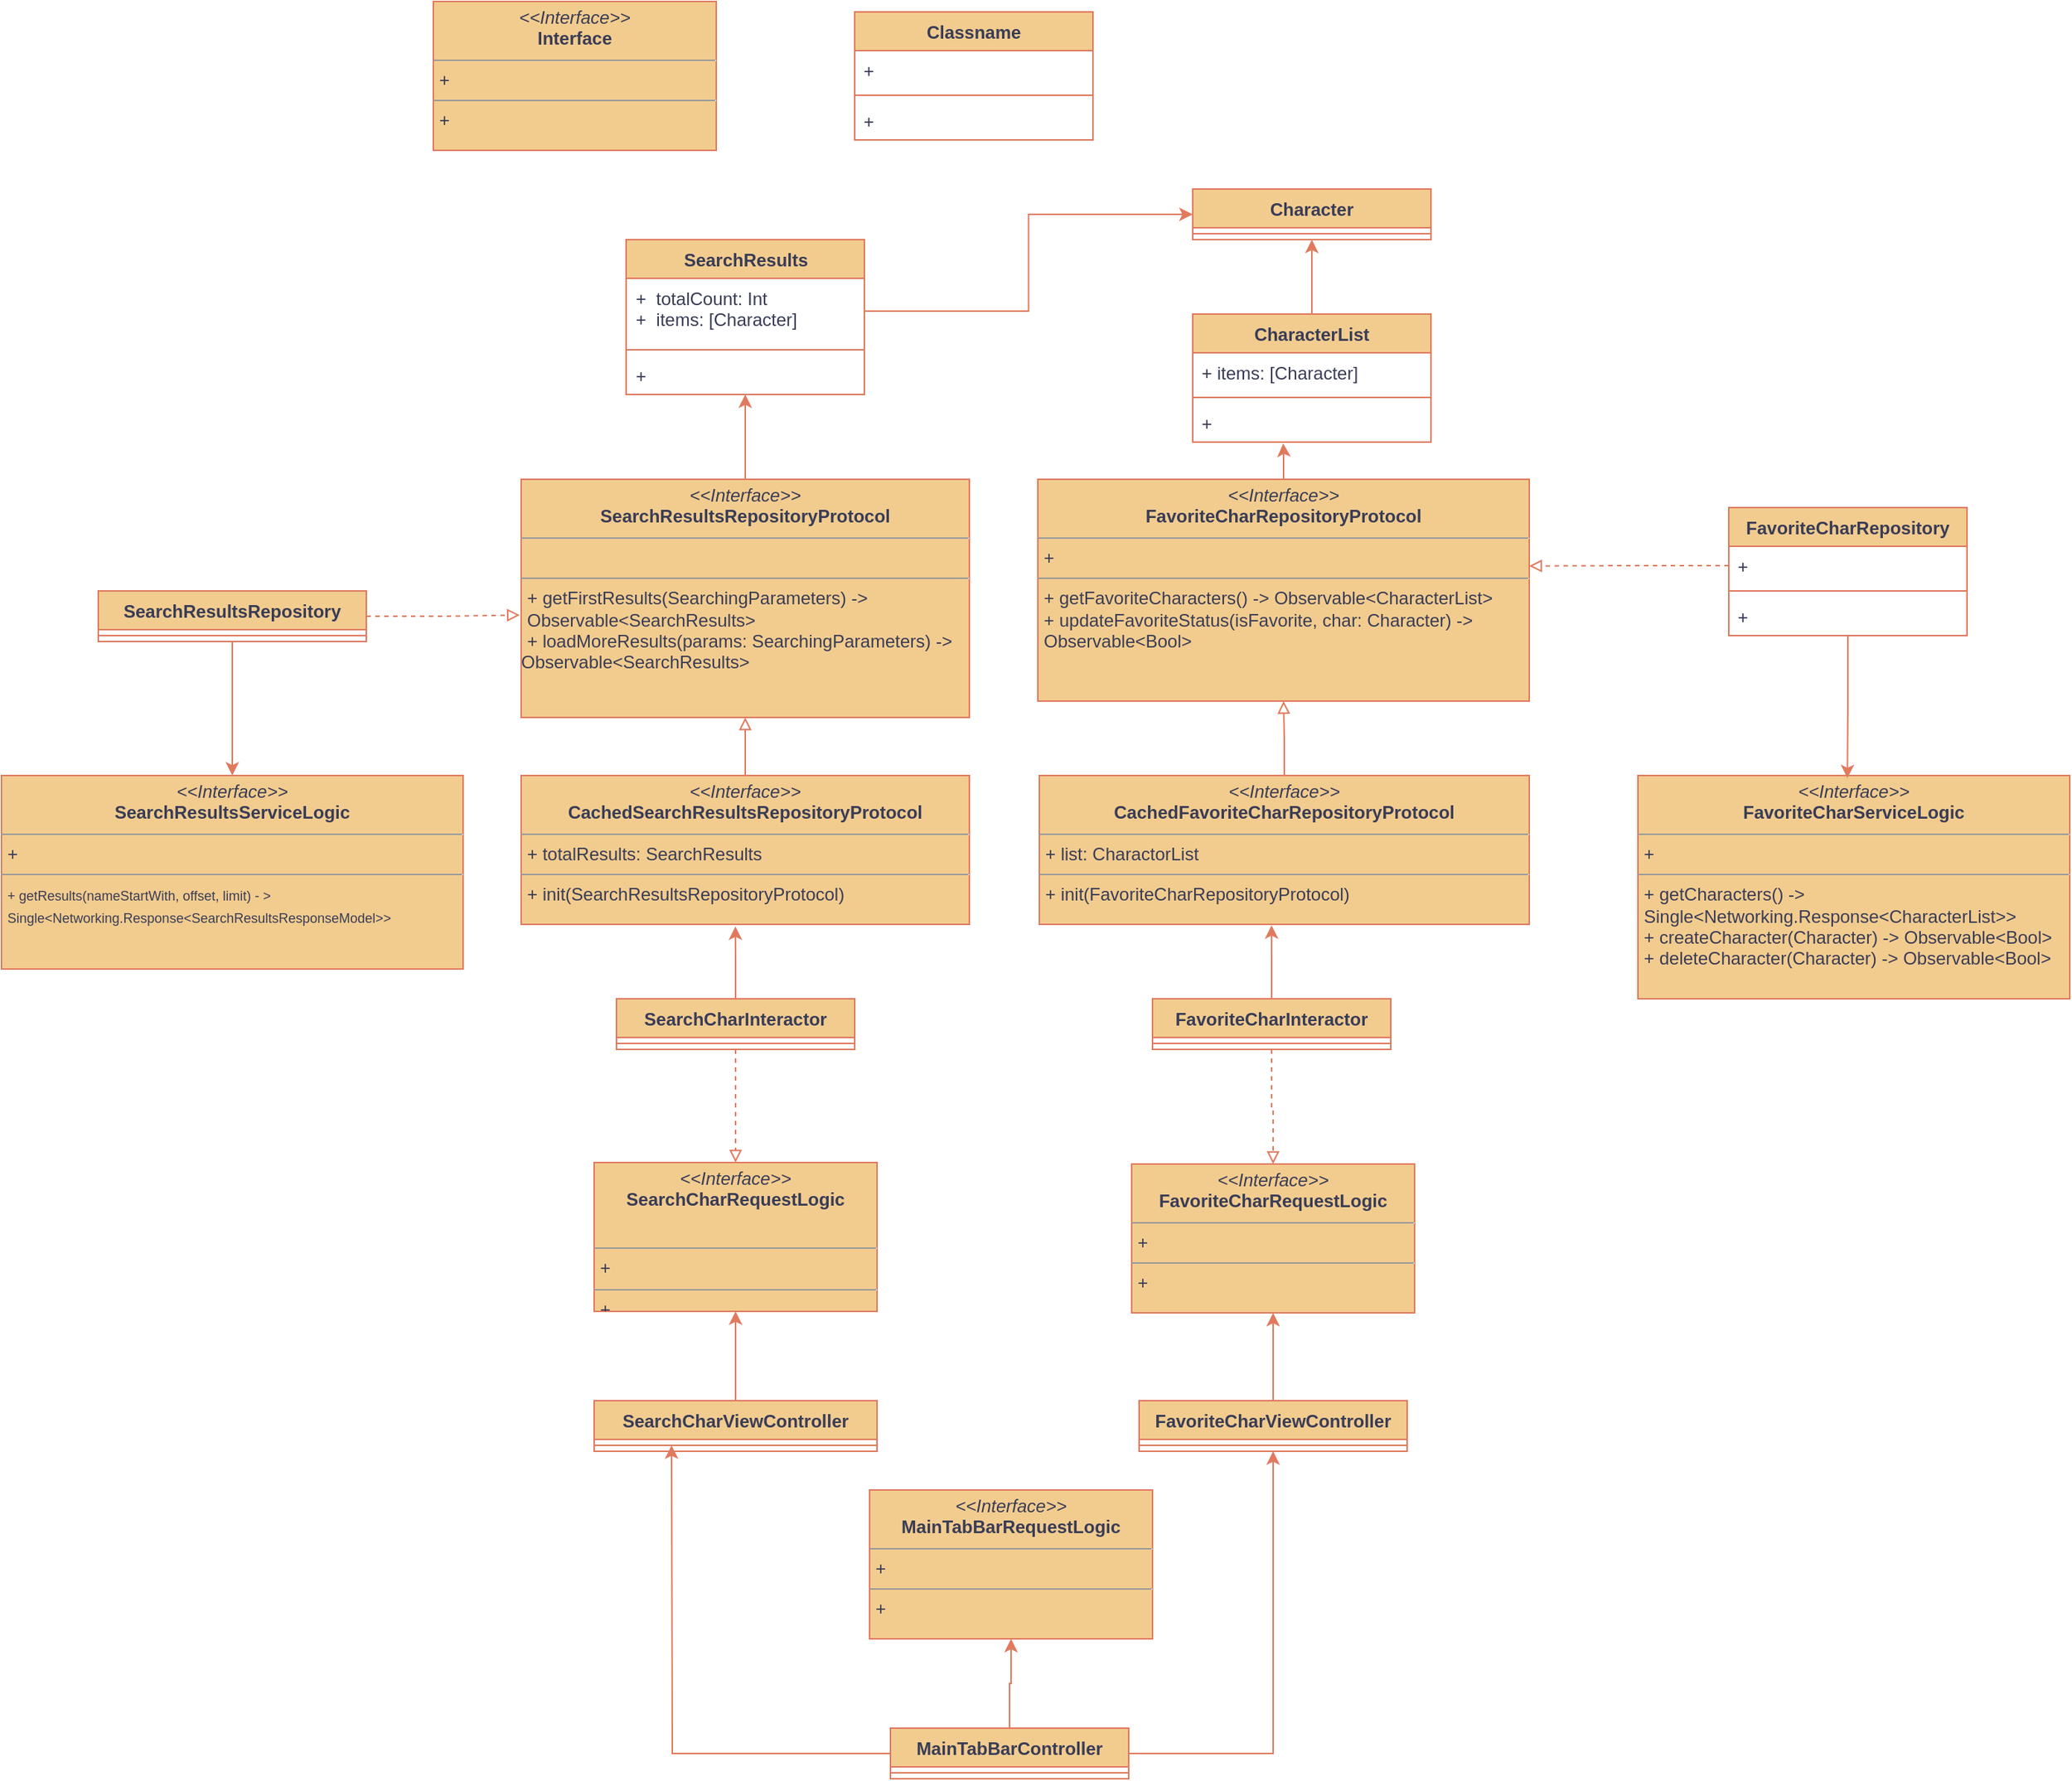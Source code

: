 <mxfile version="22.0.4" type="github">
  <diagram id="C5RBs43oDa-KdzZeNtuy" name="Page-1">
    <mxGraphModel dx="1528" dy="2842" grid="1" gridSize="10" guides="1" tooltips="1" connect="1" arrows="1" fold="1" page="1" pageScale="1" pageWidth="827" pageHeight="1169" math="0" shadow="0">
      <root>
        <mxCell id="WIyWlLk6GJQsqaUBKTNV-0" />
        <mxCell id="WIyWlLk6GJQsqaUBKTNV-1" parent="WIyWlLk6GJQsqaUBKTNV-0" />
        <mxCell id="f-Z6L1r773SYtQeEaMR6-0" value="&lt;p style=&quot;margin:0px;margin-top:4px;text-align:center;&quot;&gt;&lt;i&gt;&amp;lt;&amp;lt;Interface&amp;gt;&amp;gt;&lt;/i&gt;&lt;br&gt;&lt;b&gt;Interface&lt;/b&gt;&lt;/p&gt;&lt;hr size=&quot;1&quot;&gt;&lt;p style=&quot;margin:0px;margin-left:4px;&quot;&gt;+&amp;nbsp;&lt;br&gt;&lt;/p&gt;&lt;hr size=&quot;1&quot;&gt;&lt;p style=&quot;margin:0px;margin-left:4px;&quot;&gt;+&amp;nbsp;&lt;br&gt;&lt;/p&gt;" style="verticalAlign=top;align=left;overflow=fill;fontSize=12;fontFamily=Helvetica;html=1;whiteSpace=wrap;labelBackgroundColor=none;fillColor=#F2CC8F;strokeColor=#E07A5F;fontColor=#393C56;" vertex="1" parent="WIyWlLk6GJQsqaUBKTNV-1">
          <mxGeometry x="100" y="-1620" width="190" height="100" as="geometry" />
        </mxCell>
        <mxCell id="f-Z6L1r773SYtQeEaMR6-13" style="edgeStyle=orthogonalEdgeStyle;rounded=0;orthogonalLoop=1;jettySize=auto;html=1;labelBackgroundColor=none;strokeColor=#E07A5F;fontColor=default;" edge="1" parent="WIyWlLk6GJQsqaUBKTNV-1" source="f-Z6L1r773SYtQeEaMR6-5">
          <mxGeometry relative="1" as="geometry">
            <mxPoint x="260" y="-650" as="targetPoint" />
          </mxGeometry>
        </mxCell>
        <mxCell id="f-Z6L1r773SYtQeEaMR6-14" style="edgeStyle=orthogonalEdgeStyle;rounded=0;orthogonalLoop=1;jettySize=auto;html=1;entryX=0.5;entryY=1;entryDx=0;entryDy=0;labelBackgroundColor=none;strokeColor=#E07A5F;fontColor=default;" edge="1" parent="WIyWlLk6GJQsqaUBKTNV-1" source="f-Z6L1r773SYtQeEaMR6-5" target="f-Z6L1r773SYtQeEaMR6-11">
          <mxGeometry relative="1" as="geometry">
            <mxPoint x="610" y="-640" as="targetPoint" />
          </mxGeometry>
        </mxCell>
        <mxCell id="f-Z6L1r773SYtQeEaMR6-20" style="edgeStyle=orthogonalEdgeStyle;rounded=0;orthogonalLoop=1;jettySize=auto;html=1;entryX=0.5;entryY=1;entryDx=0;entryDy=0;labelBackgroundColor=none;strokeColor=#E07A5F;fontColor=default;" edge="1" parent="WIyWlLk6GJQsqaUBKTNV-1" source="f-Z6L1r773SYtQeEaMR6-5" target="f-Z6L1r773SYtQeEaMR6-19">
          <mxGeometry relative="1" as="geometry" />
        </mxCell>
        <mxCell id="f-Z6L1r773SYtQeEaMR6-5" value="MainTabBarController" style="swimlane;fontStyle=1;align=center;verticalAlign=top;childLayout=stackLayout;horizontal=1;startSize=26;horizontalStack=0;resizeParent=1;resizeParentMax=0;resizeLast=0;collapsible=1;marginBottom=0;whiteSpace=wrap;html=1;labelBackgroundColor=none;fillColor=#F2CC8F;strokeColor=#E07A5F;fontColor=#393C56;" vertex="1" parent="WIyWlLk6GJQsqaUBKTNV-1">
          <mxGeometry x="407" y="-460" width="160" height="34" as="geometry" />
        </mxCell>
        <mxCell id="f-Z6L1r773SYtQeEaMR6-7" value="" style="line;strokeWidth=1;fillColor=none;align=left;verticalAlign=middle;spacingTop=-1;spacingLeft=3;spacingRight=3;rotatable=0;labelPosition=right;points=[];portConstraint=eastwest;strokeColor=#E07A5F;labelBackgroundColor=none;fontColor=#393C56;" vertex="1" parent="f-Z6L1r773SYtQeEaMR6-5">
          <mxGeometry y="26" width="160" height="8" as="geometry" />
        </mxCell>
        <mxCell id="f-Z6L1r773SYtQeEaMR6-16" style="edgeStyle=orthogonalEdgeStyle;rounded=0;orthogonalLoop=1;jettySize=auto;html=1;entryX=0.5;entryY=1;entryDx=0;entryDy=0;labelBackgroundColor=none;strokeColor=#E07A5F;fontColor=default;" edge="1" parent="WIyWlLk6GJQsqaUBKTNV-1" source="f-Z6L1r773SYtQeEaMR6-9" target="f-Z6L1r773SYtQeEaMR6-15">
          <mxGeometry relative="1" as="geometry" />
        </mxCell>
        <mxCell id="f-Z6L1r773SYtQeEaMR6-9" value="SearchCharViewController" style="swimlane;fontStyle=1;align=center;verticalAlign=top;childLayout=stackLayout;horizontal=1;startSize=26;horizontalStack=0;resizeParent=1;resizeParentMax=0;resizeLast=0;collapsible=1;marginBottom=0;whiteSpace=wrap;html=1;labelBackgroundColor=none;fillColor=#F2CC8F;strokeColor=#E07A5F;fontColor=#393C56;" vertex="1" parent="WIyWlLk6GJQsqaUBKTNV-1">
          <mxGeometry x="208" y="-680" width="190" height="34" as="geometry" />
        </mxCell>
        <mxCell id="f-Z6L1r773SYtQeEaMR6-10" value="" style="line;strokeWidth=1;fillColor=none;align=left;verticalAlign=middle;spacingTop=-1;spacingLeft=3;spacingRight=3;rotatable=0;labelPosition=right;points=[];portConstraint=eastwest;strokeColor=#E07A5F;labelBackgroundColor=none;fontColor=#393C56;" vertex="1" parent="f-Z6L1r773SYtQeEaMR6-9">
          <mxGeometry y="26" width="190" height="8" as="geometry" />
        </mxCell>
        <mxCell id="f-Z6L1r773SYtQeEaMR6-51" style="edgeStyle=orthogonalEdgeStyle;rounded=0;orthogonalLoop=1;jettySize=auto;html=1;entryX=0.5;entryY=1;entryDx=0;entryDy=0;labelBackgroundColor=none;strokeColor=#E07A5F;fontColor=default;" edge="1" parent="WIyWlLk6GJQsqaUBKTNV-1" source="f-Z6L1r773SYtQeEaMR6-11" target="f-Z6L1r773SYtQeEaMR6-17">
          <mxGeometry relative="1" as="geometry" />
        </mxCell>
        <mxCell id="f-Z6L1r773SYtQeEaMR6-11" value="FavoriteCharViewController" style="swimlane;fontStyle=1;align=center;verticalAlign=top;childLayout=stackLayout;horizontal=1;startSize=26;horizontalStack=0;resizeParent=1;resizeParentMax=0;resizeLast=0;collapsible=1;marginBottom=0;whiteSpace=wrap;html=1;labelBackgroundColor=none;fillColor=#F2CC8F;strokeColor=#E07A5F;fontColor=#393C56;" vertex="1" parent="WIyWlLk6GJQsqaUBKTNV-1">
          <mxGeometry x="574" y="-680" width="180" height="34" as="geometry" />
        </mxCell>
        <mxCell id="f-Z6L1r773SYtQeEaMR6-12" value="" style="line;strokeWidth=1;fillColor=none;align=left;verticalAlign=middle;spacingTop=-1;spacingLeft=3;spacingRight=3;rotatable=0;labelPosition=right;points=[];portConstraint=eastwest;strokeColor=#E07A5F;labelBackgroundColor=none;fontColor=#393C56;" vertex="1" parent="f-Z6L1r773SYtQeEaMR6-11">
          <mxGeometry y="26" width="180" height="8" as="geometry" />
        </mxCell>
        <mxCell id="f-Z6L1r773SYtQeEaMR6-15" value="&lt;p style=&quot;margin:0px;margin-top:4px;text-align:center;&quot;&gt;&lt;i&gt;&amp;lt;&amp;lt;Interface&amp;gt;&amp;gt;&lt;/i&gt;&lt;br&gt;&lt;b&gt;SearchCharRequestLogic&lt;/b&gt;&lt;/p&gt;&lt;p style=&quot;margin:0px;margin-top:4px;text-align:center;&quot;&gt;&lt;br&gt;&lt;/p&gt;&lt;hr size=&quot;1&quot;&gt;&lt;p style=&quot;margin:0px;margin-left:4px;&quot;&gt;+&amp;nbsp;&lt;br&gt;&lt;/p&gt;&lt;hr size=&quot;1&quot;&gt;&lt;p style=&quot;margin:0px;margin-left:4px;&quot;&gt;+&amp;nbsp;&lt;br&gt;&lt;/p&gt;" style="verticalAlign=top;align=left;overflow=fill;fontSize=12;fontFamily=Helvetica;html=1;whiteSpace=wrap;labelBackgroundColor=none;fillColor=#F2CC8F;strokeColor=#E07A5F;fontColor=#393C56;" vertex="1" parent="WIyWlLk6GJQsqaUBKTNV-1">
          <mxGeometry x="208" y="-840" width="190" height="100" as="geometry" />
        </mxCell>
        <mxCell id="f-Z6L1r773SYtQeEaMR6-17" value="&lt;p style=&quot;margin:0px;margin-top:4px;text-align:center;&quot;&gt;&lt;i&gt;&amp;lt;&amp;lt;Interface&amp;gt;&amp;gt;&lt;/i&gt;&lt;br&gt;&lt;b&gt;FavoriteCharRequestLogic&lt;/b&gt;&lt;/p&gt;&lt;hr size=&quot;1&quot;&gt;&lt;p style=&quot;margin:0px;margin-left:4px;&quot;&gt;+&amp;nbsp;&lt;br&gt;&lt;/p&gt;&lt;hr size=&quot;1&quot;&gt;&lt;p style=&quot;margin:0px;margin-left:4px;&quot;&gt;+&amp;nbsp;&lt;br&gt;&lt;/p&gt;" style="verticalAlign=top;align=left;overflow=fill;fontSize=12;fontFamily=Helvetica;html=1;whiteSpace=wrap;labelBackgroundColor=none;fillColor=#F2CC8F;strokeColor=#E07A5F;fontColor=#393C56;" vertex="1" parent="WIyWlLk6GJQsqaUBKTNV-1">
          <mxGeometry x="569" y="-839" width="190" height="100" as="geometry" />
        </mxCell>
        <mxCell id="f-Z6L1r773SYtQeEaMR6-19" value="&lt;p style=&quot;margin:0px;margin-top:4px;text-align:center;&quot;&gt;&lt;i&gt;&amp;lt;&amp;lt;Interface&amp;gt;&amp;gt;&lt;/i&gt;&lt;br&gt;&lt;b&gt;MainTabBarRequestLogic&lt;/b&gt;&lt;/p&gt;&lt;hr size=&quot;1&quot;&gt;&lt;p style=&quot;margin:0px;margin-left:4px;&quot;&gt;+&amp;nbsp;&lt;br&gt;&lt;/p&gt;&lt;hr size=&quot;1&quot;&gt;&lt;p style=&quot;margin:0px;margin-left:4px;&quot;&gt;+&amp;nbsp;&lt;br&gt;&lt;/p&gt;" style="verticalAlign=top;align=left;overflow=fill;fontSize=12;fontFamily=Helvetica;html=1;whiteSpace=wrap;labelBackgroundColor=none;fillColor=#F2CC8F;strokeColor=#E07A5F;fontColor=#393C56;" vertex="1" parent="WIyWlLk6GJQsqaUBKTNV-1">
          <mxGeometry x="393" y="-620" width="190" height="100" as="geometry" />
        </mxCell>
        <mxCell id="f-Z6L1r773SYtQeEaMR6-23" style="edgeStyle=orthogonalEdgeStyle;rounded=0;orthogonalLoop=1;jettySize=auto;html=1;entryX=0.5;entryY=0;entryDx=0;entryDy=0;dashed=1;endArrow=block;endFill=0;labelBackgroundColor=none;strokeColor=#E07A5F;fontColor=default;" edge="1" parent="WIyWlLk6GJQsqaUBKTNV-1" source="f-Z6L1r773SYtQeEaMR6-21" target="f-Z6L1r773SYtQeEaMR6-15">
          <mxGeometry relative="1" as="geometry" />
        </mxCell>
        <mxCell id="f-Z6L1r773SYtQeEaMR6-21" value="SearchCharInteractor" style="swimlane;fontStyle=1;align=center;verticalAlign=top;childLayout=stackLayout;horizontal=1;startSize=26;horizontalStack=0;resizeParent=1;resizeParentMax=0;resizeLast=0;collapsible=1;marginBottom=0;whiteSpace=wrap;html=1;labelBackgroundColor=none;fillColor=#F2CC8F;strokeColor=#E07A5F;fontColor=#393C56;" vertex="1" parent="WIyWlLk6GJQsqaUBKTNV-1">
          <mxGeometry x="223" y="-950" width="160" height="34" as="geometry" />
        </mxCell>
        <mxCell id="f-Z6L1r773SYtQeEaMR6-22" value="" style="line;strokeWidth=1;fillColor=none;align=left;verticalAlign=middle;spacingTop=-1;spacingLeft=3;spacingRight=3;rotatable=0;labelPosition=right;points=[];portConstraint=eastwest;strokeColor=#E07A5F;labelBackgroundColor=none;fontColor=#393C56;" vertex="1" parent="f-Z6L1r773SYtQeEaMR6-21">
          <mxGeometry y="26" width="160" height="8" as="geometry" />
        </mxCell>
        <mxCell id="f-Z6L1r773SYtQeEaMR6-50" style="edgeStyle=orthogonalEdgeStyle;rounded=0;orthogonalLoop=1;jettySize=auto;html=1;entryX=0.5;entryY=0;entryDx=0;entryDy=0;endArrow=block;endFill=0;dashed=1;labelBackgroundColor=none;strokeColor=#E07A5F;fontColor=default;" edge="1" parent="WIyWlLk6GJQsqaUBKTNV-1" source="f-Z6L1r773SYtQeEaMR6-24" target="f-Z6L1r773SYtQeEaMR6-17">
          <mxGeometry relative="1" as="geometry" />
        </mxCell>
        <mxCell id="f-Z6L1r773SYtQeEaMR6-24" value="FavoriteCharInteractor" style="swimlane;fontStyle=1;align=center;verticalAlign=top;childLayout=stackLayout;horizontal=1;startSize=26;horizontalStack=0;resizeParent=1;resizeParentMax=0;resizeLast=0;collapsible=1;marginBottom=0;whiteSpace=wrap;html=1;labelBackgroundColor=none;fillColor=#F2CC8F;strokeColor=#E07A5F;fontColor=#393C56;" vertex="1" parent="WIyWlLk6GJQsqaUBKTNV-1">
          <mxGeometry x="583" y="-950" width="160" height="34" as="geometry" />
        </mxCell>
        <mxCell id="f-Z6L1r773SYtQeEaMR6-25" value="" style="line;strokeWidth=1;fillColor=none;align=left;verticalAlign=middle;spacingTop=-1;spacingLeft=3;spacingRight=3;rotatable=0;labelPosition=right;points=[];portConstraint=eastwest;strokeColor=#E07A5F;labelBackgroundColor=none;fontColor=#393C56;" vertex="1" parent="f-Z6L1r773SYtQeEaMR6-24">
          <mxGeometry y="26" width="160" height="8" as="geometry" />
        </mxCell>
        <mxCell id="f-Z6L1r773SYtQeEaMR6-30" style="edgeStyle=orthogonalEdgeStyle;rounded=0;orthogonalLoop=1;jettySize=auto;html=1;entryX=0.5;entryY=1;entryDx=0;entryDy=0;endArrow=block;endFill=0;labelBackgroundColor=none;strokeColor=#E07A5F;fontColor=default;" edge="1" parent="WIyWlLk6GJQsqaUBKTNV-1" source="f-Z6L1r773SYtQeEaMR6-27" target="f-Z6L1r773SYtQeEaMR6-29">
          <mxGeometry relative="1" as="geometry" />
        </mxCell>
        <mxCell id="f-Z6L1r773SYtQeEaMR6-27" value="&lt;p style=&quot;margin:0px;margin-top:4px;text-align:center;&quot;&gt;&lt;i&gt;&amp;lt;&amp;lt;Interface&amp;gt;&amp;gt;&lt;/i&gt;&lt;br&gt;&lt;b&gt;CachedSearchResultsRepositoryProtocol&lt;/b&gt;&lt;/p&gt;&lt;hr size=&quot;1&quot;&gt;&lt;p style=&quot;margin:0px;margin-left:4px;&quot;&gt;+ totalResults: SearchResults&lt;br&gt;&lt;/p&gt;&lt;hr size=&quot;1&quot;&gt;&lt;p style=&quot;margin:0px;margin-left:4px;&quot;&gt;+ init(SearchResultsRepositoryProtocol)&lt;br&gt;&lt;/p&gt;" style="verticalAlign=top;align=left;overflow=fill;fontSize=12;fontFamily=Helvetica;html=1;whiteSpace=wrap;labelBackgroundColor=none;fillColor=#F2CC8F;strokeColor=#E07A5F;fontColor=#393C56;" vertex="1" parent="WIyWlLk6GJQsqaUBKTNV-1">
          <mxGeometry x="159" y="-1100" width="301" height="100" as="geometry" />
        </mxCell>
        <mxCell id="f-Z6L1r773SYtQeEaMR6-28" style="edgeStyle=orthogonalEdgeStyle;rounded=0;orthogonalLoop=1;jettySize=auto;html=1;entryX=0.478;entryY=1.014;entryDx=0;entryDy=0;entryPerimeter=0;labelBackgroundColor=none;strokeColor=#E07A5F;fontColor=default;" edge="1" parent="WIyWlLk6GJQsqaUBKTNV-1" source="f-Z6L1r773SYtQeEaMR6-21" target="f-Z6L1r773SYtQeEaMR6-27">
          <mxGeometry relative="1" as="geometry" />
        </mxCell>
        <mxCell id="f-Z6L1r773SYtQeEaMR6-72" style="edgeStyle=orthogonalEdgeStyle;rounded=0;orthogonalLoop=1;jettySize=auto;html=1;entryX=0.5;entryY=1;entryDx=0;entryDy=0;labelBackgroundColor=none;strokeColor=#E07A5F;fontColor=default;" edge="1" parent="WIyWlLk6GJQsqaUBKTNV-1" source="f-Z6L1r773SYtQeEaMR6-29" target="f-Z6L1r773SYtQeEaMR6-67">
          <mxGeometry relative="1" as="geometry" />
        </mxCell>
        <mxCell id="f-Z6L1r773SYtQeEaMR6-29" value="&lt;p style=&quot;margin:0px;margin-top:4px;text-align:center;&quot;&gt;&lt;i&gt;&amp;lt;&amp;lt;Interface&amp;gt;&amp;gt;&lt;/i&gt;&lt;br&gt;&lt;b&gt;SearchResultsRepositoryProtocol&lt;/b&gt;&lt;/p&gt;&lt;hr size=&quot;1&quot;&gt;&lt;p style=&quot;margin:0px;margin-left:4px;&quot;&gt;&lt;br&gt;&lt;/p&gt;&lt;hr size=&quot;1&quot;&gt;&lt;p style=&quot;margin:0px;margin-left:4px;&quot;&gt;+ getFirstResults(SearchingParameters) -&amp;gt; Observable&amp;lt;SearchResults&amp;gt;&lt;/p&gt;&lt;p style=&quot;margin:0px;margin-left:4px;&quot;&gt;+ loadMoreResults(params: SearchingParameters) -&amp;gt;&amp;nbsp;&lt;/p&gt;Observable&amp;lt;SearchResults&amp;gt;" style="verticalAlign=top;align=left;overflow=fill;fontSize=12;fontFamily=Helvetica;html=1;whiteSpace=wrap;labelBackgroundColor=none;fillColor=#F2CC8F;strokeColor=#E07A5F;fontColor=#393C56;" vertex="1" parent="WIyWlLk6GJQsqaUBKTNV-1">
          <mxGeometry x="159" y="-1299" width="301" height="160" as="geometry" />
        </mxCell>
        <mxCell id="f-Z6L1r773SYtQeEaMR6-33" value="&lt;p style=&quot;margin:0px;margin-top:4px;text-align:center;&quot;&gt;&lt;i&gt;&amp;lt;&amp;lt;Interface&amp;gt;&amp;gt;&lt;/i&gt;&lt;br&gt;&lt;b&gt;FavoriteCharServiceLogic&lt;/b&gt;&lt;/p&gt;&lt;hr size=&quot;1&quot;&gt;&lt;p style=&quot;margin:0px;margin-left:4px;&quot;&gt;+&amp;nbsp;&lt;br&gt;&lt;/p&gt;&lt;hr size=&quot;1&quot;&gt;&lt;p style=&quot;margin:0px;margin-left:4px;&quot;&gt;+ getCharacters() -&amp;gt; Single&amp;lt;Networking.Response&amp;lt;CharacterList&amp;gt;&amp;gt;&lt;br&gt;&lt;/p&gt;&lt;p style=&quot;margin:0px;margin-left:4px;&quot;&gt;+ createCharacter(Character) -&amp;gt; Observable&amp;lt;Bool&amp;gt;&lt;/p&gt;&lt;p style=&quot;margin:0px;margin-left:4px;&quot;&gt;+ deleteCharacter(Character) -&amp;gt; Observable&amp;lt;Bool&amp;gt;&lt;/p&gt;" style="verticalAlign=top;align=left;overflow=fill;fontSize=12;fontFamily=Helvetica;html=1;whiteSpace=wrap;labelBackgroundColor=none;fillColor=#F2CC8F;strokeColor=#E07A5F;fontColor=#393C56;" vertex="1" parent="WIyWlLk6GJQsqaUBKTNV-1">
          <mxGeometry x="909" y="-1100" width="290" height="150" as="geometry" />
        </mxCell>
        <mxCell id="f-Z6L1r773SYtQeEaMR6-42" style="edgeStyle=orthogonalEdgeStyle;rounded=0;orthogonalLoop=1;jettySize=auto;html=1;entryX=-0.003;entryY=0.57;entryDx=0;entryDy=0;dashed=1;endArrow=block;endFill=0;entryPerimeter=0;labelBackgroundColor=none;strokeColor=#E07A5F;fontColor=default;" edge="1" parent="WIyWlLk6GJQsqaUBKTNV-1" source="f-Z6L1r773SYtQeEaMR6-35" target="f-Z6L1r773SYtQeEaMR6-29">
          <mxGeometry relative="1" as="geometry" />
        </mxCell>
        <mxCell id="f-Z6L1r773SYtQeEaMR6-43" style="edgeStyle=orthogonalEdgeStyle;rounded=0;orthogonalLoop=1;jettySize=auto;html=1;labelBackgroundColor=none;strokeColor=#E07A5F;fontColor=default;" edge="1" parent="WIyWlLk6GJQsqaUBKTNV-1" source="f-Z6L1r773SYtQeEaMR6-35" target="f-Z6L1r773SYtQeEaMR6-40">
          <mxGeometry relative="1" as="geometry" />
        </mxCell>
        <mxCell id="f-Z6L1r773SYtQeEaMR6-35" value="SearchResultsRepository" style="swimlane;fontStyle=1;align=center;verticalAlign=top;childLayout=stackLayout;horizontal=1;startSize=26;horizontalStack=0;resizeParent=1;resizeParentMax=0;resizeLast=0;collapsible=1;marginBottom=0;whiteSpace=wrap;html=1;labelBackgroundColor=none;fillColor=#F2CC8F;strokeColor=#E07A5F;fontColor=#393C56;" vertex="1" parent="WIyWlLk6GJQsqaUBKTNV-1">
          <mxGeometry x="-125" y="-1224" width="180" height="34" as="geometry" />
        </mxCell>
        <mxCell id="f-Z6L1r773SYtQeEaMR6-36" value="" style="line;strokeWidth=1;fillColor=none;align=left;verticalAlign=middle;spacingTop=-1;spacingLeft=3;spacingRight=3;rotatable=0;labelPosition=right;points=[];portConstraint=eastwest;strokeColor=#E07A5F;labelBackgroundColor=none;fontColor=#393C56;" vertex="1" parent="f-Z6L1r773SYtQeEaMR6-35">
          <mxGeometry y="26" width="180" height="8" as="geometry" />
        </mxCell>
        <mxCell id="f-Z6L1r773SYtQeEaMR6-40" value="&lt;p style=&quot;margin:0px;margin-top:4px;text-align:center;&quot;&gt;&lt;i&gt;&amp;lt;&amp;lt;Interface&amp;gt;&amp;gt;&lt;/i&gt;&lt;br&gt;&lt;b&gt;SearchResultsServiceLogic&lt;/b&gt;&lt;/p&gt;&lt;hr size=&quot;1&quot;&gt;&lt;p style=&quot;margin:0px;margin-left:4px;&quot;&gt;+&amp;nbsp;&lt;br&gt;&lt;/p&gt;&lt;hr size=&quot;1&quot;&gt;&lt;p style=&quot;margin:0px;margin-left:4px;&quot;&gt;&lt;font style=&quot;font-size: 9px;&quot;&gt;+ getResults(nameStartWith, offset, limit) - &amp;gt; Single&amp;lt;Networking.Response&amp;lt;SearchResultsResponseModel&amp;gt;&amp;gt;&lt;/font&gt;&lt;br&gt;&lt;/p&gt;" style="verticalAlign=top;align=left;overflow=fill;fontSize=12;fontFamily=Helvetica;html=1;whiteSpace=wrap;labelBackgroundColor=none;fillColor=#F2CC8F;strokeColor=#E07A5F;fontColor=#393C56;" vertex="1" parent="WIyWlLk6GJQsqaUBKTNV-1">
          <mxGeometry x="-190" y="-1100" width="310" height="130" as="geometry" />
        </mxCell>
        <mxCell id="f-Z6L1r773SYtQeEaMR6-44" value="Character" style="swimlane;fontStyle=1;align=center;verticalAlign=top;childLayout=stackLayout;horizontal=1;startSize=26;horizontalStack=0;resizeParent=1;resizeParentMax=0;resizeLast=0;collapsible=1;marginBottom=0;whiteSpace=wrap;html=1;labelBackgroundColor=none;fillColor=#F2CC8F;strokeColor=#E07A5F;fontColor=#393C56;" vertex="1" parent="WIyWlLk6GJQsqaUBKTNV-1">
          <mxGeometry x="610" y="-1494" width="160" height="34" as="geometry" />
        </mxCell>
        <mxCell id="f-Z6L1r773SYtQeEaMR6-45" value="" style="line;strokeWidth=1;fillColor=none;align=left;verticalAlign=middle;spacingTop=-1;spacingLeft=3;spacingRight=3;rotatable=0;labelPosition=right;points=[];portConstraint=eastwest;strokeColor=#E07A5F;labelBackgroundColor=none;fontColor=#393C56;" vertex="1" parent="f-Z6L1r773SYtQeEaMR6-44">
          <mxGeometry y="26" width="160" height="8" as="geometry" />
        </mxCell>
        <mxCell id="f-Z6L1r773SYtQeEaMR6-49" style="edgeStyle=orthogonalEdgeStyle;rounded=0;orthogonalLoop=1;jettySize=auto;html=1;entryX=0.5;entryY=1;entryDx=0;entryDy=0;endArrow=block;endFill=0;labelBackgroundColor=none;strokeColor=#E07A5F;fontColor=default;" edge="1" parent="WIyWlLk6GJQsqaUBKTNV-1" source="f-Z6L1r773SYtQeEaMR6-46" target="f-Z6L1r773SYtQeEaMR6-47">
          <mxGeometry relative="1" as="geometry" />
        </mxCell>
        <mxCell id="f-Z6L1r773SYtQeEaMR6-46" value="&lt;p style=&quot;margin:0px;margin-top:4px;text-align:center;&quot;&gt;&lt;i&gt;&amp;lt;&amp;lt;Interface&amp;gt;&amp;gt;&lt;/i&gt;&lt;br&gt;&lt;b&gt;CachedFavoriteCharRepositoryProtocol&lt;/b&gt;&lt;/p&gt;&lt;hr size=&quot;1&quot;&gt;&lt;p style=&quot;margin:0px;margin-left:4px;&quot;&gt;+ list: CharactorList&lt;br&gt;&lt;/p&gt;&lt;hr size=&quot;1&quot;&gt;&lt;p style=&quot;margin:0px;margin-left:4px;&quot;&gt;+ init(FavoriteCharRepositoryProtocol)&lt;br&gt;&lt;/p&gt;" style="verticalAlign=top;align=left;overflow=fill;fontSize=12;fontFamily=Helvetica;html=1;whiteSpace=wrap;labelBackgroundColor=none;fillColor=#F2CC8F;strokeColor=#E07A5F;fontColor=#393C56;" vertex="1" parent="WIyWlLk6GJQsqaUBKTNV-1">
          <mxGeometry x="507" y="-1100" width="329" height="100" as="geometry" />
        </mxCell>
        <mxCell id="f-Z6L1r773SYtQeEaMR6-47" value="&lt;p style=&quot;margin:0px;margin-top:4px;text-align:center;&quot;&gt;&lt;i&gt;&amp;lt;&amp;lt;Interface&amp;gt;&amp;gt;&lt;/i&gt;&lt;br&gt;&lt;b&gt;FavoriteCharRepositoryProtocol&lt;/b&gt;&lt;/p&gt;&lt;hr size=&quot;1&quot;&gt;&lt;p style=&quot;margin:0px;margin-left:4px;&quot;&gt;+&amp;nbsp;&lt;br&gt;&lt;/p&gt;&lt;hr size=&quot;1&quot;&gt;&lt;p style=&quot;margin:0px;margin-left:4px;&quot;&gt;+ getFavoriteCharacters() -&amp;gt; Observable&amp;lt;CharacterList&amp;gt;&lt;/p&gt;&lt;p style=&quot;margin:0px;margin-left:4px;&quot;&gt;+ updateFavoriteStatus(isFavorite, char: Character) -&amp;gt; Observable&amp;lt;Bool&amp;gt;&lt;/p&gt;" style="verticalAlign=top;align=left;overflow=fill;fontSize=12;fontFamily=Helvetica;html=1;whiteSpace=wrap;labelBackgroundColor=none;fillColor=#F2CC8F;strokeColor=#E07A5F;fontColor=#393C56;" vertex="1" parent="WIyWlLk6GJQsqaUBKTNV-1">
          <mxGeometry x="506" y="-1299" width="330" height="149" as="geometry" />
        </mxCell>
        <mxCell id="f-Z6L1r773SYtQeEaMR6-48" style="edgeStyle=orthogonalEdgeStyle;rounded=0;orthogonalLoop=1;jettySize=auto;html=1;entryX=0.474;entryY=1.006;entryDx=0;entryDy=0;entryPerimeter=0;labelBackgroundColor=none;strokeColor=#E07A5F;fontColor=default;" edge="1" parent="WIyWlLk6GJQsqaUBKTNV-1" source="f-Z6L1r773SYtQeEaMR6-24" target="f-Z6L1r773SYtQeEaMR6-46">
          <mxGeometry relative="1" as="geometry" />
        </mxCell>
        <mxCell id="f-Z6L1r773SYtQeEaMR6-57" value="Classname" style="swimlane;fontStyle=1;align=center;verticalAlign=top;childLayout=stackLayout;horizontal=1;startSize=26;horizontalStack=0;resizeParent=1;resizeParentMax=0;resizeLast=0;collapsible=1;marginBottom=0;whiteSpace=wrap;html=1;labelBackgroundColor=none;fillColor=#F2CC8F;strokeColor=#E07A5F;fontColor=#393C56;" vertex="1" parent="WIyWlLk6GJQsqaUBKTNV-1">
          <mxGeometry x="383" y="-1613" width="160" height="86" as="geometry" />
        </mxCell>
        <mxCell id="f-Z6L1r773SYtQeEaMR6-58" value="+&amp;nbsp;" style="text;strokeColor=none;fillColor=none;align=left;verticalAlign=top;spacingLeft=4;spacingRight=4;overflow=hidden;rotatable=0;points=[[0,0.5],[1,0.5]];portConstraint=eastwest;whiteSpace=wrap;html=1;labelBackgroundColor=none;fontColor=#393C56;" vertex="1" parent="f-Z6L1r773SYtQeEaMR6-57">
          <mxGeometry y="26" width="160" height="26" as="geometry" />
        </mxCell>
        <mxCell id="f-Z6L1r773SYtQeEaMR6-59" value="" style="line;strokeWidth=1;fillColor=none;align=left;verticalAlign=middle;spacingTop=-1;spacingLeft=3;spacingRight=3;rotatable=0;labelPosition=right;points=[];portConstraint=eastwest;strokeColor=#E07A5F;labelBackgroundColor=none;fontColor=#393C56;" vertex="1" parent="f-Z6L1r773SYtQeEaMR6-57">
          <mxGeometry y="52" width="160" height="8" as="geometry" />
        </mxCell>
        <mxCell id="f-Z6L1r773SYtQeEaMR6-60" value="+" style="text;strokeColor=none;fillColor=none;align=left;verticalAlign=top;spacingLeft=4;spacingRight=4;overflow=hidden;rotatable=0;points=[[0,0.5],[1,0.5]];portConstraint=eastwest;whiteSpace=wrap;html=1;labelBackgroundColor=none;fontColor=#393C56;" vertex="1" parent="f-Z6L1r773SYtQeEaMR6-57">
          <mxGeometry y="60" width="160" height="26" as="geometry" />
        </mxCell>
        <mxCell id="f-Z6L1r773SYtQeEaMR6-61" value="CharacterList" style="swimlane;fontStyle=1;align=center;verticalAlign=top;childLayout=stackLayout;horizontal=1;startSize=26;horizontalStack=0;resizeParent=1;resizeParentMax=0;resizeLast=0;collapsible=1;marginBottom=0;whiteSpace=wrap;html=1;labelBackgroundColor=none;fillColor=#F2CC8F;strokeColor=#E07A5F;fontColor=#393C56;" vertex="1" parent="WIyWlLk6GJQsqaUBKTNV-1">
          <mxGeometry x="610" y="-1410" width="160" height="86" as="geometry" />
        </mxCell>
        <mxCell id="f-Z6L1r773SYtQeEaMR6-62" value="+ items: [Character]" style="text;strokeColor=none;fillColor=none;align=left;verticalAlign=top;spacingLeft=4;spacingRight=4;overflow=hidden;rotatable=0;points=[[0,0.5],[1,0.5]];portConstraint=eastwest;whiteSpace=wrap;html=1;labelBackgroundColor=none;fontColor=#393C56;" vertex="1" parent="f-Z6L1r773SYtQeEaMR6-61">
          <mxGeometry y="26" width="160" height="26" as="geometry" />
        </mxCell>
        <mxCell id="f-Z6L1r773SYtQeEaMR6-63" value="" style="line;strokeWidth=1;fillColor=none;align=left;verticalAlign=middle;spacingTop=-1;spacingLeft=3;spacingRight=3;rotatable=0;labelPosition=right;points=[];portConstraint=eastwest;strokeColor=#E07A5F;labelBackgroundColor=none;fontColor=#393C56;" vertex="1" parent="f-Z6L1r773SYtQeEaMR6-61">
          <mxGeometry y="52" width="160" height="8" as="geometry" />
        </mxCell>
        <mxCell id="f-Z6L1r773SYtQeEaMR6-64" value="+" style="text;strokeColor=none;fillColor=none;align=left;verticalAlign=top;spacingLeft=4;spacingRight=4;overflow=hidden;rotatable=0;points=[[0,0.5],[1,0.5]];portConstraint=eastwest;whiteSpace=wrap;html=1;labelBackgroundColor=none;fontColor=#393C56;" vertex="1" parent="f-Z6L1r773SYtQeEaMR6-61">
          <mxGeometry y="60" width="160" height="26" as="geometry" />
        </mxCell>
        <mxCell id="f-Z6L1r773SYtQeEaMR6-65" style="edgeStyle=orthogonalEdgeStyle;rounded=0;orthogonalLoop=1;jettySize=auto;html=1;entryX=0.5;entryY=1;entryDx=0;entryDy=0;entryPerimeter=0;labelBackgroundColor=none;strokeColor=#E07A5F;fontColor=default;" edge="1" parent="WIyWlLk6GJQsqaUBKTNV-1" source="f-Z6L1r773SYtQeEaMR6-61" target="f-Z6L1r773SYtQeEaMR6-45">
          <mxGeometry relative="1" as="geometry" />
        </mxCell>
        <mxCell id="f-Z6L1r773SYtQeEaMR6-66" style="edgeStyle=orthogonalEdgeStyle;rounded=0;orthogonalLoop=1;jettySize=auto;html=1;entryX=0.38;entryY=1.035;entryDx=0;entryDy=0;entryPerimeter=0;labelBackgroundColor=none;strokeColor=#E07A5F;fontColor=default;" edge="1" parent="WIyWlLk6GJQsqaUBKTNV-1" source="f-Z6L1r773SYtQeEaMR6-47" target="f-Z6L1r773SYtQeEaMR6-64">
          <mxGeometry relative="1" as="geometry" />
        </mxCell>
        <mxCell id="f-Z6L1r773SYtQeEaMR6-67" value="SearchResults" style="swimlane;fontStyle=1;align=center;verticalAlign=top;childLayout=stackLayout;horizontal=1;startSize=26;horizontalStack=0;resizeParent=1;resizeParentMax=0;resizeLast=0;collapsible=1;marginBottom=0;whiteSpace=wrap;html=1;labelBackgroundColor=none;fillColor=#F2CC8F;strokeColor=#E07A5F;fontColor=#393C56;" vertex="1" parent="WIyWlLk6GJQsqaUBKTNV-1">
          <mxGeometry x="229.5" y="-1460" width="160" height="104" as="geometry" />
        </mxCell>
        <mxCell id="f-Z6L1r773SYtQeEaMR6-68" value="+&amp;nbsp; totalCount: Int&lt;br&gt;+&amp;nbsp; items: [Character]" style="text;strokeColor=none;fillColor=none;align=left;verticalAlign=top;spacingLeft=4;spacingRight=4;overflow=hidden;rotatable=0;points=[[0,0.5],[1,0.5]];portConstraint=eastwest;whiteSpace=wrap;html=1;labelBackgroundColor=none;fontColor=#393C56;" vertex="1" parent="f-Z6L1r773SYtQeEaMR6-67">
          <mxGeometry y="26" width="160" height="44" as="geometry" />
        </mxCell>
        <mxCell id="f-Z6L1r773SYtQeEaMR6-69" value="" style="line;strokeWidth=1;fillColor=none;align=left;verticalAlign=middle;spacingTop=-1;spacingLeft=3;spacingRight=3;rotatable=0;labelPosition=right;points=[];portConstraint=eastwest;strokeColor=#E07A5F;labelBackgroundColor=none;fontColor=#393C56;" vertex="1" parent="f-Z6L1r773SYtQeEaMR6-67">
          <mxGeometry y="70" width="160" height="8" as="geometry" />
        </mxCell>
        <mxCell id="f-Z6L1r773SYtQeEaMR6-70" value="+" style="text;strokeColor=none;fillColor=none;align=left;verticalAlign=top;spacingLeft=4;spacingRight=4;overflow=hidden;rotatable=0;points=[[0,0.5],[1,0.5]];portConstraint=eastwest;whiteSpace=wrap;html=1;labelBackgroundColor=none;fontColor=#393C56;" vertex="1" parent="f-Z6L1r773SYtQeEaMR6-67">
          <mxGeometry y="78" width="160" height="26" as="geometry" />
        </mxCell>
        <mxCell id="f-Z6L1r773SYtQeEaMR6-71" style="edgeStyle=orthogonalEdgeStyle;rounded=0;orthogonalLoop=1;jettySize=auto;html=1;entryX=0;entryY=0.5;entryDx=0;entryDy=0;labelBackgroundColor=none;strokeColor=#E07A5F;fontColor=default;" edge="1" parent="WIyWlLk6GJQsqaUBKTNV-1" source="f-Z6L1r773SYtQeEaMR6-68" target="f-Z6L1r773SYtQeEaMR6-44">
          <mxGeometry relative="1" as="geometry" />
        </mxCell>
        <mxCell id="f-Z6L1r773SYtQeEaMR6-73" value="FavoriteCharRepository" style="swimlane;fontStyle=1;align=center;verticalAlign=top;childLayout=stackLayout;horizontal=1;startSize=26;horizontalStack=0;resizeParent=1;resizeParentMax=0;resizeLast=0;collapsible=1;marginBottom=0;whiteSpace=wrap;html=1;labelBackgroundColor=none;fillColor=#F2CC8F;strokeColor=#E07A5F;fontColor=#393C56;" vertex="1" parent="WIyWlLk6GJQsqaUBKTNV-1">
          <mxGeometry x="970" y="-1280" width="160" height="86" as="geometry" />
        </mxCell>
        <mxCell id="f-Z6L1r773SYtQeEaMR6-74" value="+&amp;nbsp;" style="text;strokeColor=none;fillColor=none;align=left;verticalAlign=top;spacingLeft=4;spacingRight=4;overflow=hidden;rotatable=0;points=[[0,0.5],[1,0.5]];portConstraint=eastwest;whiteSpace=wrap;html=1;labelBackgroundColor=none;fontColor=#393C56;" vertex="1" parent="f-Z6L1r773SYtQeEaMR6-73">
          <mxGeometry y="26" width="160" height="26" as="geometry" />
        </mxCell>
        <mxCell id="f-Z6L1r773SYtQeEaMR6-75" value="" style="line;strokeWidth=1;fillColor=none;align=left;verticalAlign=middle;spacingTop=-1;spacingLeft=3;spacingRight=3;rotatable=0;labelPosition=right;points=[];portConstraint=eastwest;strokeColor=#E07A5F;labelBackgroundColor=none;fontColor=#393C56;" vertex="1" parent="f-Z6L1r773SYtQeEaMR6-73">
          <mxGeometry y="52" width="160" height="8" as="geometry" />
        </mxCell>
        <mxCell id="f-Z6L1r773SYtQeEaMR6-76" value="+" style="text;strokeColor=none;fillColor=none;align=left;verticalAlign=top;spacingLeft=4;spacingRight=4;overflow=hidden;rotatable=0;points=[[0,0.5],[1,0.5]];portConstraint=eastwest;whiteSpace=wrap;html=1;labelBackgroundColor=none;fontColor=#393C56;" vertex="1" parent="f-Z6L1r773SYtQeEaMR6-73">
          <mxGeometry y="60" width="160" height="26" as="geometry" />
        </mxCell>
        <mxCell id="f-Z6L1r773SYtQeEaMR6-77" style="edgeStyle=orthogonalEdgeStyle;rounded=0;orthogonalLoop=1;jettySize=auto;html=1;entryX=1;entryY=0.391;entryDx=0;entryDy=0;entryPerimeter=0;dashed=1;endArrow=block;endFill=0;labelBackgroundColor=none;strokeColor=#E07A5F;fontColor=default;" edge="1" parent="WIyWlLk6GJQsqaUBKTNV-1" source="f-Z6L1r773SYtQeEaMR6-74" target="f-Z6L1r773SYtQeEaMR6-47">
          <mxGeometry relative="1" as="geometry" />
        </mxCell>
        <mxCell id="f-Z6L1r773SYtQeEaMR6-78" style="edgeStyle=orthogonalEdgeStyle;rounded=0;orthogonalLoop=1;jettySize=auto;html=1;entryX=0.485;entryY=0.012;entryDx=0;entryDy=0;entryPerimeter=0;labelBackgroundColor=none;strokeColor=#E07A5F;fontColor=default;" edge="1" parent="WIyWlLk6GJQsqaUBKTNV-1" source="f-Z6L1r773SYtQeEaMR6-73" target="f-Z6L1r773SYtQeEaMR6-33">
          <mxGeometry relative="1" as="geometry" />
        </mxCell>
      </root>
    </mxGraphModel>
  </diagram>
</mxfile>
